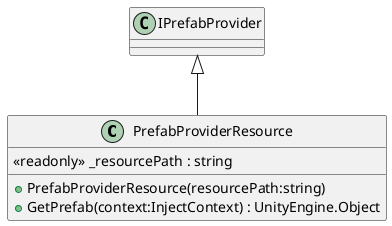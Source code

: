 @startuml
class PrefabProviderResource {
    <<readonly>> _resourcePath : string
    + PrefabProviderResource(resourcePath:string)
    + GetPrefab(context:InjectContext) : UnityEngine.Object
}
IPrefabProvider <|-- PrefabProviderResource
@enduml

